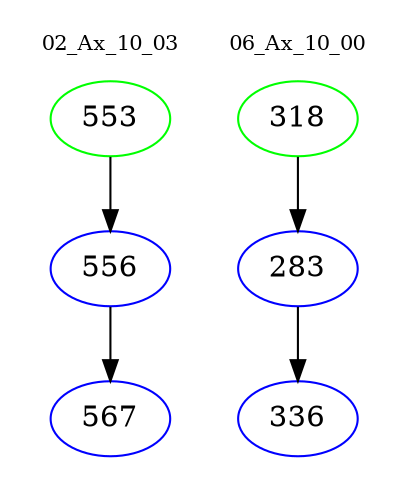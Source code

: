 digraph{
subgraph cluster_0 {
color = white
label = "02_Ax_10_03";
fontsize=10;
T0_553 [label="553", color="green"]
T0_553 -> T0_556 [color="black"]
T0_556 [label="556", color="blue"]
T0_556 -> T0_567 [color="black"]
T0_567 [label="567", color="blue"]
}
subgraph cluster_1 {
color = white
label = "06_Ax_10_00";
fontsize=10;
T1_318 [label="318", color="green"]
T1_318 -> T1_283 [color="black"]
T1_283 [label="283", color="blue"]
T1_283 -> T1_336 [color="black"]
T1_336 [label="336", color="blue"]
}
}
